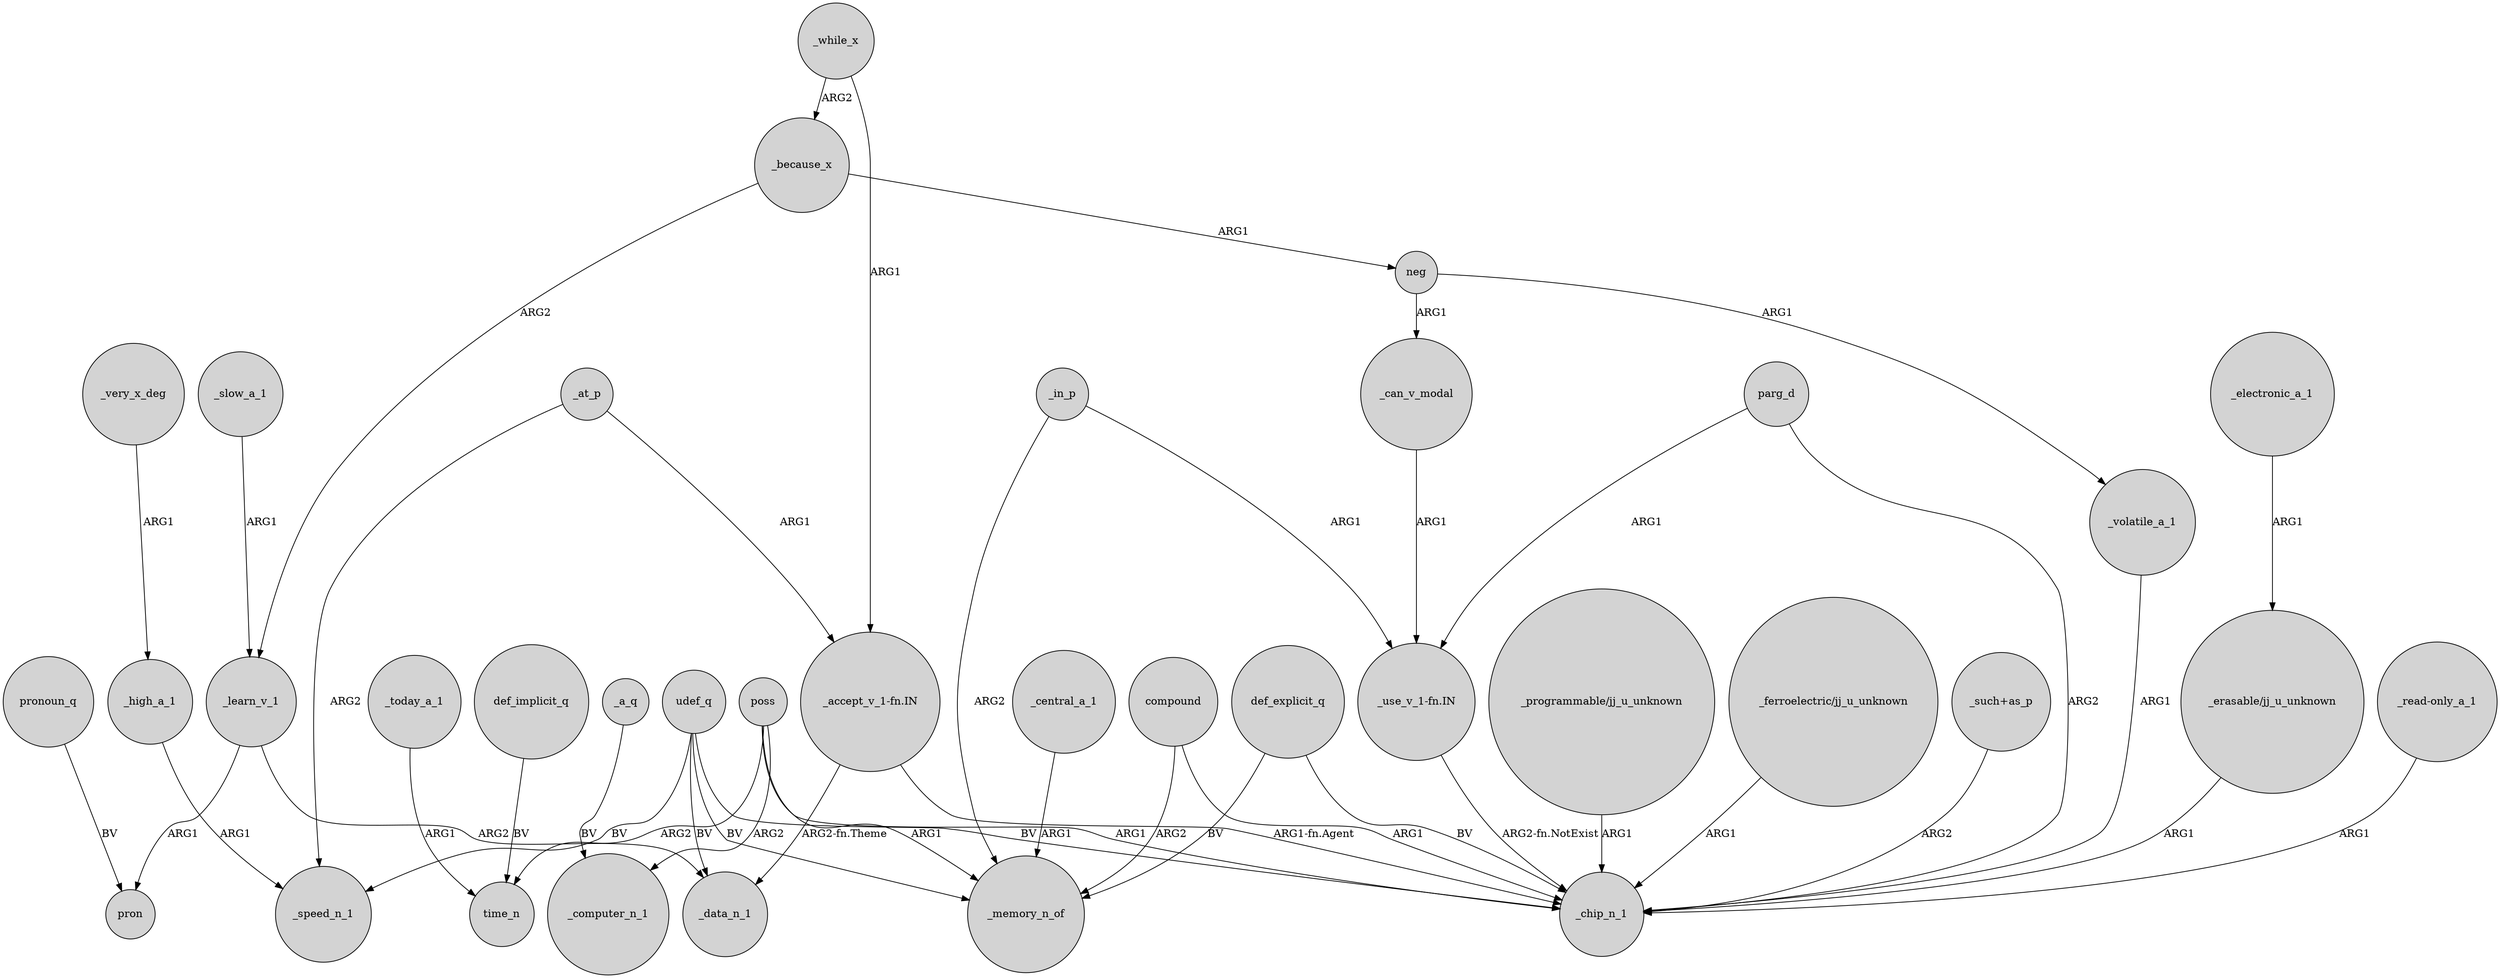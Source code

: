digraph {
	node [shape=circle style=filled]
	"_such+as_p" -> _chip_n_1 [label=ARG2]
	"_use_v_1-fn.IN" -> _chip_n_1 [label="ARG2-fn.NotExist"]
	_a_q -> _computer_n_1 [label=BV]
	udef_q -> _speed_n_1 [label=BV]
	_today_a_1 -> time_n [label=ARG1]
	_while_x -> _because_x [label=ARG2]
	_in_p -> _memory_n_of [label=ARG2]
	udef_q -> _chip_n_1 [label=BV]
	parg_d -> _chip_n_1 [label=ARG2]
	poss -> time_n [label=ARG2]
	"_read-only_a_1" -> _chip_n_1 [label=ARG1]
	_at_p -> "_accept_v_1-fn.IN" [label=ARG1]
	_central_a_1 -> _memory_n_of [label=ARG1]
	poss -> _computer_n_1 [label=ARG2]
	compound -> _memory_n_of [label=ARG2]
	udef_q -> _memory_n_of [label=BV]
	_at_p -> _speed_n_1 [label=ARG2]
	_because_x -> _learn_v_1 [label=ARG2]
	_learn_v_1 -> pron [label=ARG1]
	_volatile_a_1 -> _chip_n_1 [label=ARG1]
	def_explicit_q -> _memory_n_of [label=BV]
	"_programmable/jj_u_unknown" -> _chip_n_1 [label=ARG1]
	pronoun_q -> pron [label=BV]
	neg -> _volatile_a_1 [label=ARG1]
	udef_q -> _data_n_1 [label=BV]
	_very_x_deg -> _high_a_1 [label=ARG1]
	parg_d -> "_use_v_1-fn.IN" [label=ARG1]
	"_erasable/jj_u_unknown" -> _chip_n_1 [label=ARG1]
	_in_p -> "_use_v_1-fn.IN" [label=ARG1]
	_while_x -> "_accept_v_1-fn.IN" [label=ARG1]
	def_explicit_q -> _chip_n_1 [label=BV]
	_high_a_1 -> _speed_n_1 [label=ARG1]
	compound -> _chip_n_1 [label=ARG1]
	"_accept_v_1-fn.IN" -> _chip_n_1 [label="ARG1-fn.Agent"]
	poss -> _chip_n_1 [label=ARG1]
	_learn_v_1 -> _data_n_1 [label=ARG2]
	_because_x -> neg [label=ARG1]
	"_accept_v_1-fn.IN" -> _data_n_1 [label="ARG2-fn.Theme"]
	_slow_a_1 -> _learn_v_1 [label=ARG1]
	poss -> _memory_n_of [label=ARG1]
	_electronic_a_1 -> "_erasable/jj_u_unknown" [label=ARG1]
	_can_v_modal -> "_use_v_1-fn.IN" [label=ARG1]
	neg -> _can_v_modal [label=ARG1]
	def_implicit_q -> time_n [label=BV]
	"_ferroelectric/jj_u_unknown" -> _chip_n_1 [label=ARG1]
}
